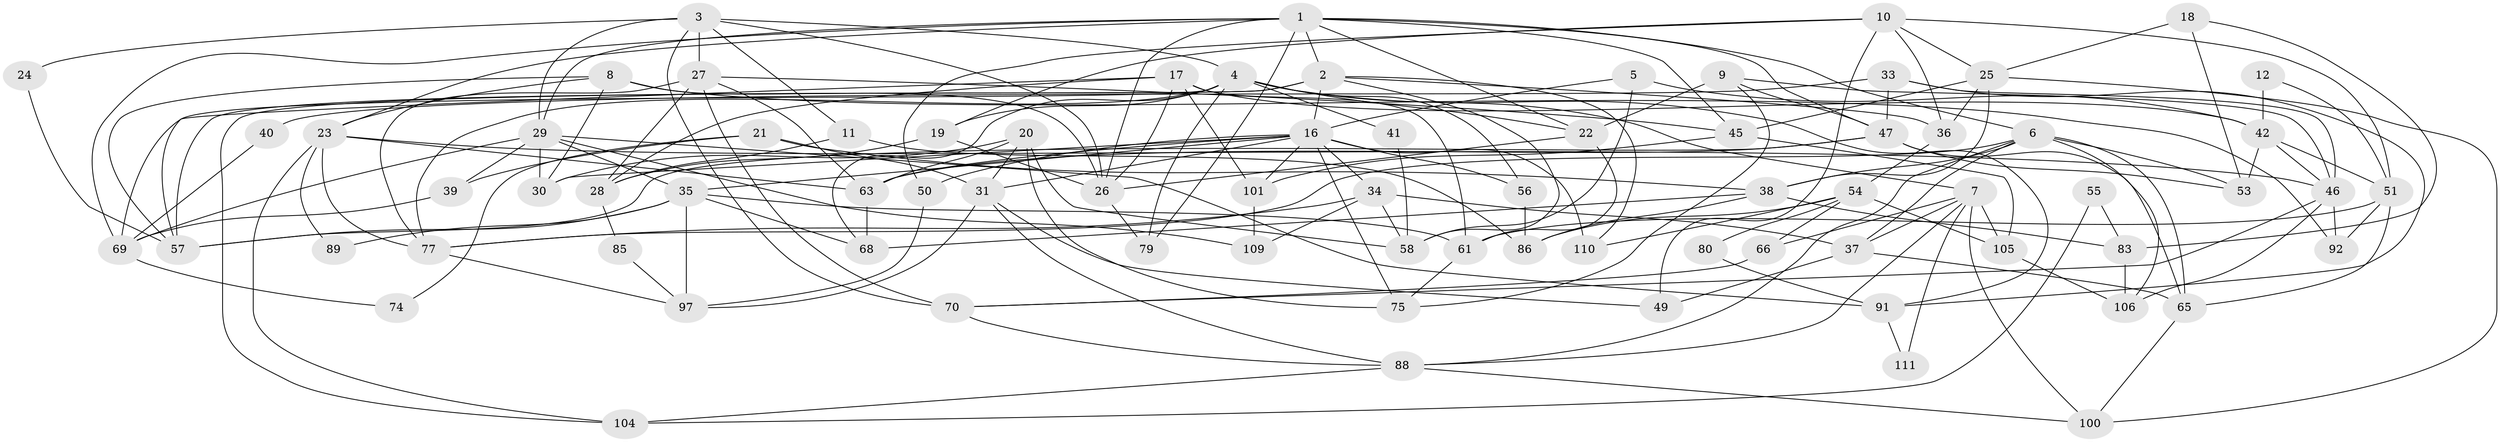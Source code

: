 // Generated by graph-tools (version 1.1) at 2025/52/02/27/25 19:52:07]
// undirected, 78 vertices, 187 edges
graph export_dot {
graph [start="1"]
  node [color=gray90,style=filled];
  1 [super="+64"];
  2 [super="+78"];
  3 [super="+14"];
  4 [super="+60"];
  5;
  6 [super="+90"];
  7 [super="+15"];
  8;
  9 [super="+52"];
  10 [super="+13"];
  11;
  12;
  16 [super="+96"];
  17 [super="+76"];
  18;
  19;
  20;
  21;
  22 [super="+67"];
  23 [super="+87"];
  24;
  25 [super="+108"];
  26 [super="+32"];
  27 [super="+43"];
  28 [super="+59"];
  29 [super="+94"];
  30 [super="+112"];
  31 [super="+44"];
  33;
  34 [super="+48"];
  35 [super="+71"];
  36;
  37;
  38 [super="+84"];
  39;
  40;
  41;
  42 [super="+103"];
  45;
  46 [super="+98"];
  47 [super="+62"];
  49;
  50;
  51 [super="+73"];
  53;
  54;
  55;
  56;
  57 [super="+107"];
  58;
  61 [super="+81"];
  63;
  65;
  66;
  68 [super="+102"];
  69 [super="+99"];
  70 [super="+72"];
  74;
  75;
  77 [super="+82"];
  79;
  80;
  83;
  85;
  86;
  88 [super="+93"];
  89;
  91 [super="+95"];
  92;
  97;
  100;
  101;
  104;
  105;
  106;
  109;
  110;
  111;
  1 -- 45;
  1 -- 79;
  1 -- 23;
  1 -- 2;
  1 -- 47;
  1 -- 22;
  1 -- 69;
  1 -- 6;
  1 -- 29;
  1 -- 26;
  2 -- 36;
  2 -- 104;
  2 -- 110;
  2 -- 16;
  2 -- 57;
  2 -- 58;
  3 -- 29;
  3 -- 24;
  3 -- 26;
  3 -- 4;
  3 -- 70;
  3 -- 27;
  3 -- 11;
  4 -- 41;
  4 -- 69;
  4 -- 91;
  4 -- 68;
  4 -- 19;
  4 -- 22;
  4 -- 7;
  4 -- 56;
  4 -- 77;
  4 -- 79;
  5 -- 42;
  5 -- 58;
  5 -- 16;
  6 -- 106;
  6 -- 88;
  6 -- 65;
  6 -- 37;
  6 -- 38;
  6 -- 53;
  6 -- 77;
  7 -- 100;
  7 -- 105;
  7 -- 111;
  7 -- 66;
  7 -- 37;
  7 -- 88;
  8 -- 23;
  8 -- 30;
  8 -- 92;
  8 -- 57;
  8 -- 26;
  9 -- 47;
  9 -- 46;
  9 -- 75;
  9 -- 22;
  10 -- 49;
  10 -- 50;
  10 -- 19;
  10 -- 36;
  10 -- 25;
  10 -- 51;
  11 -- 86;
  11 -- 28 [weight=2];
  12 -- 42 [weight=2];
  12 -- 51;
  16 -- 63;
  16 -- 31;
  16 -- 35;
  16 -- 56;
  16 -- 75;
  16 -- 110;
  16 -- 34;
  16 -- 50;
  16 -- 101;
  16 -- 30;
  17 -- 28;
  17 -- 42;
  17 -- 101;
  17 -- 61;
  17 -- 26;
  17 -- 57;
  18 -- 25;
  18 -- 53;
  18 -- 83;
  19 -- 26;
  19 -- 28;
  20 -- 58;
  20 -- 63;
  20 -- 30;
  20 -- 75;
  20 -- 31;
  21 -- 38;
  21 -- 39;
  21 -- 74;
  21 -- 31;
  22 -- 61;
  22 -- 26;
  23 -- 104;
  23 -- 89;
  23 -- 63;
  23 -- 46;
  23 -- 77;
  24 -- 57;
  25 -- 100;
  25 -- 36;
  25 -- 45;
  25 -- 38;
  26 -- 79;
  27 -- 45;
  27 -- 28;
  27 -- 77;
  27 -- 70;
  27 -- 63;
  28 -- 85;
  29 -- 109;
  29 -- 35;
  29 -- 39;
  29 -- 69;
  29 -- 30;
  29 -- 91;
  31 -- 97;
  31 -- 49;
  31 -- 88;
  33 -- 40;
  33 -- 91;
  33 -- 46;
  33 -- 47;
  34 -- 77;
  34 -- 109;
  34 -- 58;
  34 -- 37;
  35 -- 97;
  35 -- 89;
  35 -- 68;
  35 -- 57;
  35 -- 61;
  36 -- 54;
  37 -- 49;
  37 -- 65;
  38 -- 86;
  38 -- 68 [weight=2];
  38 -- 83;
  39 -- 69;
  40 -- 69;
  41 -- 58;
  42 -- 53;
  42 -- 46;
  42 -- 51;
  45 -- 101;
  45 -- 105;
  46 -- 92;
  46 -- 70;
  46 -- 106;
  47 -- 65;
  47 -- 53;
  47 -- 57;
  47 -- 63;
  50 -- 97;
  51 -- 65;
  51 -- 61;
  51 -- 92;
  54 -- 110;
  54 -- 105;
  54 -- 66;
  54 -- 80;
  54 -- 86;
  55 -- 83;
  55 -- 104;
  56 -- 86;
  61 -- 75;
  63 -- 68;
  65 -- 100;
  66 -- 70;
  69 -- 74;
  70 -- 88;
  77 -- 97;
  80 -- 91;
  83 -- 106;
  85 -- 97;
  88 -- 104;
  88 -- 100;
  91 -- 111;
  101 -- 109;
  105 -- 106;
}
